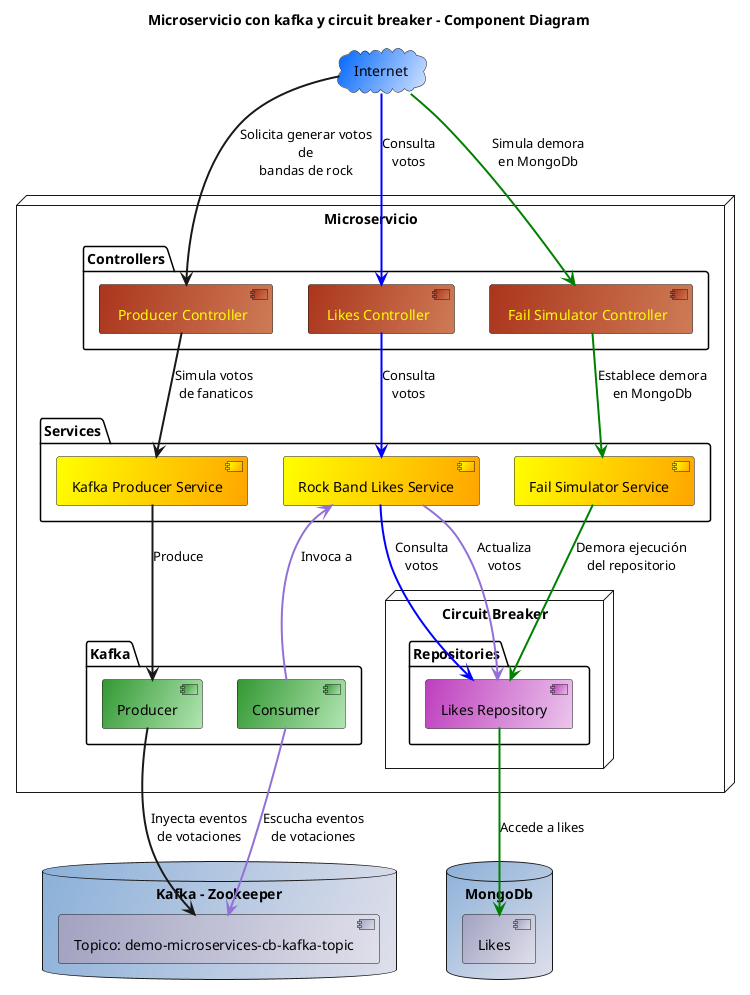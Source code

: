 @startuml
!define Nube 0066ff/cce0ff
!define Control AB361D/CF7C57
!define TextoControl yellow
!define Servicio Yellow/Orange
!define cafca 339933/b3e6b3
!define repositorios bf40bf/ecc6ec
!define datos a3a3c2/e0e0eb
!define db 8cb1d9/e0e0eb
!define ColorFuente(clr) <font color=clr>

title Microservicio con kafka y circuit breaker - Component Diagram

skinparam ArrowThickness 2
skinparam database {
    backgroundColor #db
}
skinparam cloud {
    backgroundColor #Nube
}

cloud Internet

database "Kafka - Zookeeper" {
    #datos [Topico: demo-microservices-cb-kafka-topic] as Topico
}

database MongoDb as MongoDb {
    #datos [Likes]
}

node "Microservicio" {
    package "Controllers" {
      #Control [ColorFuente(TextoControl) Fail Simulator Controller] as FailController
      #Control [ColorFuente(TextoControl) Likes Controller] as LikesController
      #Control [ColorFuente(TextoControl) Producer Controller] as ProducerController
    }

    package "Services" {
      #Servicio [Kafka Producer Service] as KafkaService
      #Servicio [Rock Band Likes Service] as RockBandService
      #Servicio [Fail Simulator Service] as FailService

    }

    package "Kafka" {
      #cafca [Consumer]
      #cafca [Producer]
    }

    node "Circuit Breaker" {
        package "Repositories" {
          #repositorios [Likes Repository] as LikesRepository
        }
    }
}

Topico <-[#mediumPurple]- Consumer                : "Escucha eventos\nde votaciones"
Consumer -[#mediumPurple]-> RockBandService       : "Invoca a"
RockBandService -[#mediumPurple]-> LikesRepository: "Actualiza\nvotos"

Internet --> ProducerController     : "Solicita generar votos\n de \nbandas de rock"
ProducerController --> KafkaService : "Simula votos \nde fanaticos"
KafkaService --> Producer           : "Produce"
Producer --> Topico                 : "Inyecta eventos\nde votaciones"

Internet -[#blue]-> LikesController       : "Consulta\nvotos"
LikesController -[#blue]-> RockBandService: "Consulta\nvotos"
RockBandService -[#blue]-> LikesRepository: "Consulta\nvotos"

Internet -[#green]-> FailController    : "Simula demora\nen MongoDb"
FailController -[#green]-> FailService : "Establece demora\nen MongoDb"
FailService -[#green]-> LikesRepository: "Demora ejecución\ndel repositorio"
LikesRepository -[#green]-> Likes      : "Accede a likes"

@enduml